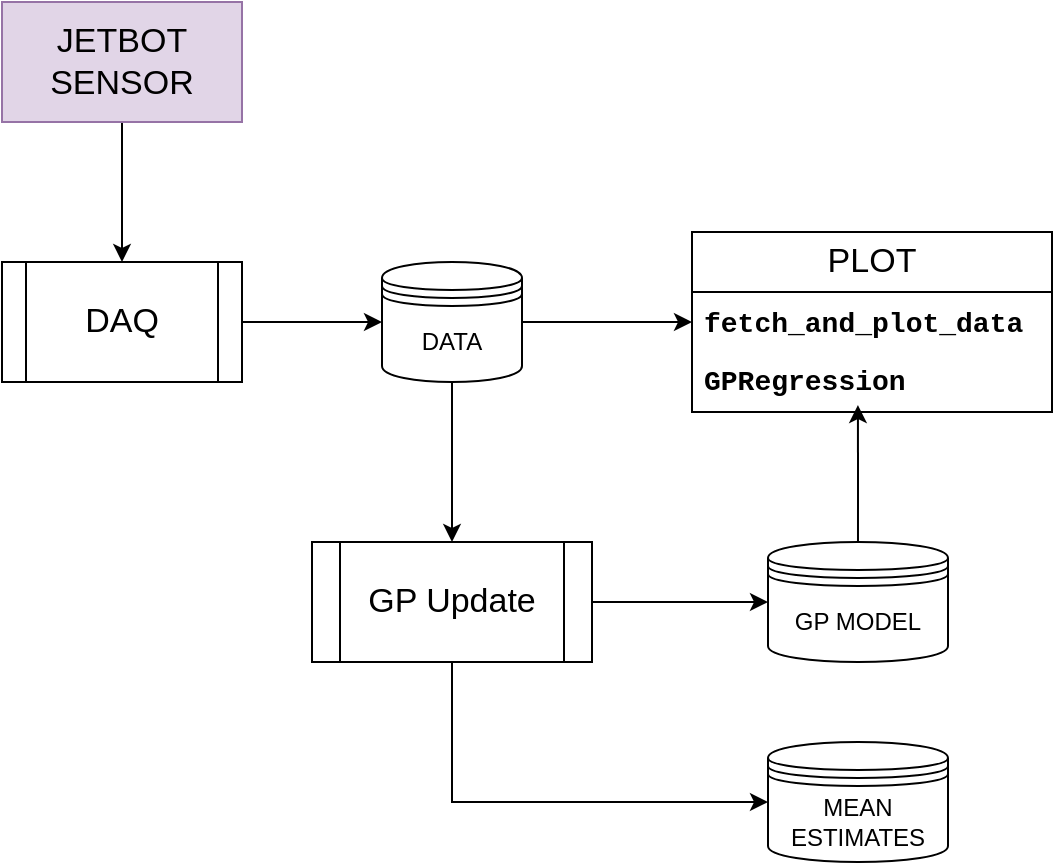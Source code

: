 <mxfile version="24.2.5" type="device">
  <diagram name="Page-1" id="0nHyfr_UWhewhHWXK0VR">
    <mxGraphModel dx="1018" dy="693" grid="1" gridSize="10" guides="1" tooltips="1" connect="1" arrows="1" fold="1" page="1" pageScale="1" pageWidth="850" pageHeight="1100" math="0" shadow="0">
      <root>
        <mxCell id="0" />
        <mxCell id="1" parent="0" />
        <mxCell id="nAGlL_EDq4lwVRSG1igY-9" style="edgeStyle=none;rounded=0;orthogonalLoop=1;jettySize=auto;html=1;exitX=1;exitY=0.5;exitDx=0;exitDy=0;entryX=0;entryY=0.5;entryDx=0;entryDy=0;" parent="1" source="nAGlL_EDq4lwVRSG1igY-1" target="6bxFb8dKHkZOc6phP6DZ-2" edge="1">
          <mxGeometry relative="1" as="geometry">
            <mxPoint x="580" y="370" as="targetPoint" />
          </mxGeometry>
        </mxCell>
        <mxCell id="nAGlL_EDq4lwVRSG1igY-1" value="DATA" style="shape=datastore;whiteSpace=wrap;html=1;" parent="1" vertex="1">
          <mxGeometry x="270" y="340" width="70" height="60" as="geometry" />
        </mxCell>
        <mxCell id="nAGlL_EDq4lwVRSG1igY-3" style="edgeStyle=none;rounded=0;orthogonalLoop=1;jettySize=auto;html=1;exitX=1;exitY=0.5;exitDx=0;exitDy=0;entryX=0;entryY=0.5;entryDx=0;entryDy=0;" parent="1" source="nAGlL_EDq4lwVRSG1igY-2" target="nAGlL_EDq4lwVRSG1igY-1" edge="1">
          <mxGeometry relative="1" as="geometry" />
        </mxCell>
        <mxCell id="nAGlL_EDq4lwVRSG1igY-2" value="DAQ" style="shape=process;whiteSpace=wrap;html=1;backgroundOutline=1;fontSize=17;" parent="1" vertex="1">
          <mxGeometry x="80" y="340" width="120" height="60" as="geometry" />
        </mxCell>
        <mxCell id="nAGlL_EDq4lwVRSG1igY-15" style="edgeStyle=orthogonalEdgeStyle;rounded=0;orthogonalLoop=1;jettySize=auto;html=1;exitX=0.5;exitY=1;exitDx=0;exitDy=0;entryX=0;entryY=0.5;entryDx=0;entryDy=0;" parent="1" source="nAGlL_EDq4lwVRSG1igY-11" target="nAGlL_EDq4lwVRSG1igY-14" edge="1">
          <mxGeometry relative="1" as="geometry">
            <mxPoint x="310" y="620" as="sourcePoint" />
          </mxGeometry>
        </mxCell>
        <mxCell id="nAGlL_EDq4lwVRSG1igY-10" style="edgeStyle=none;rounded=0;orthogonalLoop=1;jettySize=auto;html=1;exitX=0.5;exitY=0;exitDx=0;exitDy=0;entryX=0.461;entryY=0.885;entryDx=0;entryDy=0;entryPerimeter=0;" parent="1" source="nAGlL_EDq4lwVRSG1igY-5" target="6bxFb8dKHkZOc6phP6DZ-3" edge="1">
          <mxGeometry relative="1" as="geometry">
            <mxPoint x="460" y="540" as="targetPoint" />
          </mxGeometry>
        </mxCell>
        <mxCell id="nAGlL_EDq4lwVRSG1igY-5" value="GP MODEL" style="shape=datastore;whiteSpace=wrap;html=1;" parent="1" vertex="1">
          <mxGeometry x="463" y="480" width="90" height="60" as="geometry" />
        </mxCell>
        <mxCell id="nAGlL_EDq4lwVRSG1igY-13" style="edgeStyle=orthogonalEdgeStyle;rounded=0;orthogonalLoop=1;jettySize=auto;html=1;exitX=1;exitY=0.5;exitDx=0;exitDy=0;entryX=0;entryY=0.5;entryDx=0;entryDy=0;" parent="1" source="nAGlL_EDq4lwVRSG1igY-11" target="nAGlL_EDq4lwVRSG1igY-5" edge="1">
          <mxGeometry relative="1" as="geometry" />
        </mxCell>
        <mxCell id="nAGlL_EDq4lwVRSG1igY-11" value="GP Update" style="shape=process;whiteSpace=wrap;html=1;backgroundOutline=1;fontSize=17;" parent="1" vertex="1">
          <mxGeometry x="235" y="480" width="140" height="60" as="geometry" />
        </mxCell>
        <mxCell id="nAGlL_EDq4lwVRSG1igY-12" style="edgeStyle=orthogonalEdgeStyle;rounded=0;orthogonalLoop=1;jettySize=auto;html=1;exitX=0.5;exitY=1;exitDx=0;exitDy=0;entryX=0.5;entryY=0;entryDx=0;entryDy=0;jumpStyle=arc;" parent="1" source="nAGlL_EDq4lwVRSG1igY-1" target="nAGlL_EDq4lwVRSG1igY-11" edge="1">
          <mxGeometry relative="1" as="geometry">
            <mxPoint x="310" y="410" as="sourcePoint" />
            <mxPoint x="400" y="505" as="targetPoint" />
          </mxGeometry>
        </mxCell>
        <mxCell id="nAGlL_EDq4lwVRSG1igY-14" value="MEAN ESTIMATES" style="shape=datastore;whiteSpace=wrap;html=1;" parent="1" vertex="1">
          <mxGeometry x="463" y="580" width="90" height="60" as="geometry" />
        </mxCell>
        <mxCell id="6bxFb8dKHkZOc6phP6DZ-1" value="&lt;font style=&quot;font-size: 17px;&quot;&gt;PLOT&lt;/font&gt;" style="swimlane;fontStyle=0;childLayout=stackLayout;horizontal=1;startSize=30;horizontalStack=0;resizeParent=1;resizeParentMax=0;resizeLast=0;collapsible=1;marginBottom=0;whiteSpace=wrap;html=1;" vertex="1" parent="1">
          <mxGeometry x="425" y="325" width="180" height="90" as="geometry" />
        </mxCell>
        <mxCell id="6bxFb8dKHkZOc6phP6DZ-2" value="&lt;div style=&quot;font-size: 14px; line-height: 19px; white-space: pre;&quot;&gt;&lt;font style=&quot;&quot; face=&quot;Courier New&quot;&gt;&lt;b&gt;fetch_and_plot_data&lt;/b&gt;&lt;/font&gt;&lt;/div&gt;" style="text;strokeColor=none;fillColor=none;align=left;verticalAlign=middle;spacingLeft=4;spacingRight=4;overflow=hidden;points=[[0,0.5],[1,0.5]];portConstraint=eastwest;rotatable=0;whiteSpace=wrap;html=1;" vertex="1" parent="6bxFb8dKHkZOc6phP6DZ-1">
          <mxGeometry y="30" width="180" height="30" as="geometry" />
        </mxCell>
        <mxCell id="6bxFb8dKHkZOc6phP6DZ-3" value="&lt;b style=&quot;font-family: &amp;quot;Courier New&amp;quot;; font-size: 14px; white-space: pre;&quot;&gt;GPRegression&lt;/b&gt;" style="text;strokeColor=none;fillColor=none;align=left;verticalAlign=middle;spacingLeft=4;spacingRight=4;overflow=hidden;points=[[0,0.5],[1,0.5]];portConstraint=eastwest;rotatable=0;whiteSpace=wrap;html=1;" vertex="1" parent="6bxFb8dKHkZOc6phP6DZ-1">
          <mxGeometry y="60" width="180" height="30" as="geometry" />
        </mxCell>
        <mxCell id="6bxFb8dKHkZOc6phP6DZ-7" value="" style="edgeStyle=orthogonalEdgeStyle;rounded=0;orthogonalLoop=1;jettySize=auto;html=1;" edge="1" parent="1" source="6bxFb8dKHkZOc6phP6DZ-6" target="nAGlL_EDq4lwVRSG1igY-2">
          <mxGeometry relative="1" as="geometry" />
        </mxCell>
        <mxCell id="6bxFb8dKHkZOc6phP6DZ-6" value="JETBOT SENSOR" style="rounded=0;whiteSpace=wrap;html=1;fontSize=17;fillColor=#e1d5e7;strokeColor=#9673a6;" vertex="1" parent="1">
          <mxGeometry x="80" y="210" width="120" height="60" as="geometry" />
        </mxCell>
      </root>
    </mxGraphModel>
  </diagram>
</mxfile>
